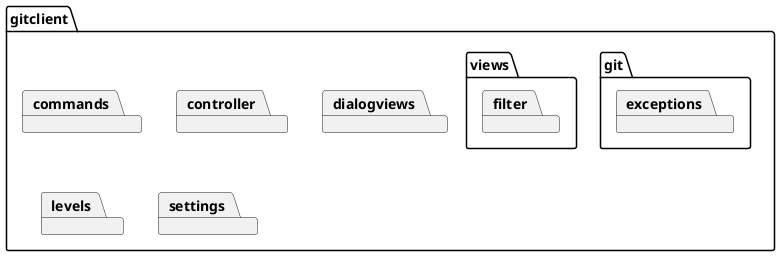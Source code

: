 @startuml
skinparam monochrome true

package gitclient {
package commands
package controller
package dialogviews
package git{
package exceptions
 }
package levels
package settings
package views {
package filter
}
}
@enduml